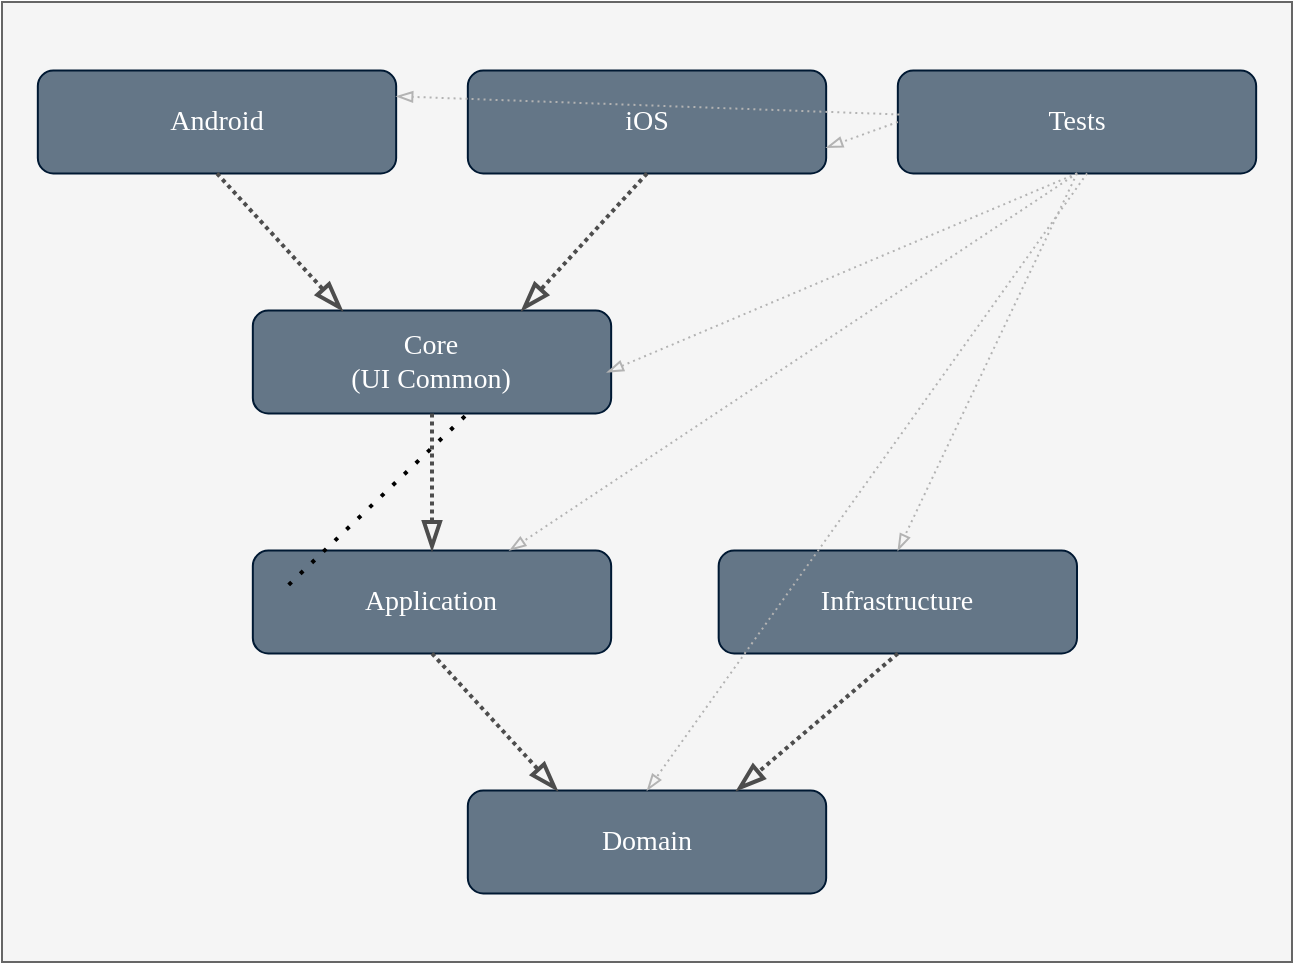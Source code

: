 <mxfile version="14.1.8" type="device"><diagram name="Page-1" id="5f0bae14-7c28-e335-631c-24af17079c00"><mxGraphModel dx="1086" dy="806" grid="0" gridSize="10" guides="1" tooltips="1" connect="1" arrows="1" fold="1" page="1" pageScale="1" pageWidth="1169" pageHeight="827" background="#ffffff" math="0" shadow="0"><root><mxCell id="0"/><mxCell id="1" parent="0"/><mxCell id="z62ORUqk7xVeTKCRv2of-10" value="" style="rounded=0;whiteSpace=wrap;html=1;strokeColor=#666666;fillColor=#f5f5f5;fontSize=9;fontColor=#333333;" parent="1" vertex="1"><mxGeometry x="280" y="120" width="645" height="480.0" as="geometry"/></mxCell><mxCell id="gTgaFrdwMnXZaDF3Cn5o-1" value="&lt;span style=&quot;text-align: left; font-size: 14px;&quot;&gt;Application&lt;/span&gt;" style="rounded=1;whiteSpace=wrap;html=1;fontFamily=Myrica M;fillColor=#647687;fontColor=#ffffff;fontSize=14;strokeColor=#001933;" parent="1" vertex="1"><mxGeometry x="405.417" y="394.286" width="179.167" height="51.429" as="geometry"/></mxCell><mxCell id="gTgaFrdwMnXZaDF3Cn5o-5" value="&lt;span style=&quot;text-align: left; font-size: 14px;&quot;&gt;Infrastructure&lt;/span&gt;" style="rounded=1;whiteSpace=wrap;html=1;fontFamily=Myrica M;fillColor=#647687;fontColor=#ffffff;fontSize=14;strokeColor=#001933;" parent="1" vertex="1"><mxGeometry x="638.333" y="394.286" width="179.167" height="51.429" as="geometry"/></mxCell><mxCell id="gTgaFrdwMnXZaDF3Cn5o-6" value="&lt;span style=&quot;text-align: left; font-size: 14px;&quot;&gt;Core&lt;br style=&quot;font-size: 14px;&quot;&gt;(UI Common)&lt;br style=&quot;font-size: 14px;&quot;&gt;&lt;/span&gt;" style="rounded=1;whiteSpace=wrap;html=1;fontFamily=Myrica M;fillColor=#647687;fontColor=#ffffff;fontSize=14;strokeColor=#001933;" parent="1" vertex="1"><mxGeometry x="405.417" y="274.286" width="179.167" height="51.429" as="geometry"/></mxCell><mxCell id="gTgaFrdwMnXZaDF3Cn5o-7" value="&lt;span style=&quot;text-align: left; font-size: 14px;&quot;&gt;Android&lt;br style=&quot;font-size: 14px;&quot;&gt;&lt;/span&gt;" style="rounded=1;whiteSpace=wrap;html=1;fontFamily=Myrica M;fillColor=#647687;fontColor=#ffffff;fontSize=14;strokeColor=#001933;" parent="1" vertex="1"><mxGeometry x="297.917" y="154.286" width="179.167" height="51.429" as="geometry"/></mxCell><mxCell id="gTgaFrdwMnXZaDF3Cn5o-8" value="&lt;span style=&quot;text-align: left; font-size: 14px;&quot;&gt;iOS&lt;br style=&quot;font-size: 14px;&quot;&gt;&lt;/span&gt;" style="rounded=1;whiteSpace=wrap;html=1;fontFamily=Myrica M;fillColor=#647687;fontColor=#ffffff;fontSize=14;strokeColor=#001933;" parent="1" vertex="1"><mxGeometry x="512.917" y="154.286" width="179.167" height="51.429" as="geometry"/></mxCell><mxCell id="gTgaFrdwMnXZaDF3Cn5o-12" value="&lt;span style=&quot;text-align: left; font-size: 14px;&quot;&gt;Domain&lt;/span&gt;" style="rounded=1;whiteSpace=wrap;html=1;fontFamily=Myrica M;fillColor=#647687;fontColor=#ffffff;fontSize=14;strokeColor=#001933;" parent="1" vertex="1"><mxGeometry x="512.917" y="514.286" width="179.167" height="51.429" as="geometry"/></mxCell><mxCell id="z62ORUqk7xVeTKCRv2of-2" style="edgeStyle=none;rounded=0;html=1;dashed=1;labelBackgroundColor=none;startArrow=none;startFill=0;startSize=10;endArrow=blockThin;endFill=0;endSize=10;fontFamily=Verdana;fontSize=11;fillColor=#d80073;strokeWidth=2;dashPattern=1 1;jumpSize=6;strokeColor=#4D4D4D;arcSize=20;exitX=0.5;exitY=1;exitDx=0;exitDy=0;entryX=0.25;entryY=0;entryDx=0;entryDy=0;" parent="1" source="gTgaFrdwMnXZaDF3Cn5o-1" target="gTgaFrdwMnXZaDF3Cn5o-12" edge="1"><mxGeometry x="280" y="120" as="geometry"><mxPoint x="835.417" y="462.857" as="sourcePoint"/><mxPoint x="557.708" y="634.286" as="targetPoint"/></mxGeometry></mxCell><mxCell id="z62ORUqk7xVeTKCRv2of-3" style="edgeStyle=none;rounded=0;html=1;dashed=1;labelBackgroundColor=none;startArrow=none;startFill=0;startSize=10;endArrow=blockThin;endFill=0;endSize=10;fontFamily=Verdana;fontSize=11;fillColor=#d80073;strokeWidth=2;dashPattern=1 1;jumpSize=6;strokeColor=#4D4D4D;arcSize=20;exitX=0.5;exitY=1;exitDx=0;exitDy=0;" parent="1" source="gTgaFrdwMnXZaDF3Cn5o-6" target="gTgaFrdwMnXZaDF3Cn5o-1" edge="1"><mxGeometry x="280" y="120" as="geometry"><mxPoint x="512.917" y="462.857" as="sourcePoint"/><mxPoint x="665.208" y="531.429" as="targetPoint"/></mxGeometry></mxCell><mxCell id="z62ORUqk7xVeTKCRv2of-4" style="edgeStyle=none;rounded=0;html=1;dashed=1;labelBackgroundColor=none;startArrow=none;startFill=0;startSize=10;endArrow=blockThin;endFill=0;endSize=10;fontFamily=Verdana;fontSize=11;fillColor=#d80073;strokeWidth=2;dashPattern=1 1;jumpSize=6;strokeColor=#4D4D4D;arcSize=20;exitX=0.5;exitY=1;exitDx=0;exitDy=0;entryX=0.75;entryY=0;entryDx=0;entryDy=0;" parent="1" source="gTgaFrdwMnXZaDF3Cn5o-8" target="gTgaFrdwMnXZaDF3Cn5o-6" edge="1"><mxGeometry x="280" y="120" as="geometry"><mxPoint x="512.917" y="342.857" as="sourcePoint"/><mxPoint x="512.917" y="411.429" as="targetPoint"/></mxGeometry></mxCell><mxCell id="39150e848f15840c-11" style="edgeStyle=none;rounded=0;html=1;dashed=1;labelBackgroundColor=none;startArrow=none;startFill=0;startSize=10;endArrow=blockThin;endFill=0;endSize=10;fontFamily=Verdana;fontSize=11;fillColor=#d80073;strokeWidth=2;dashPattern=1 1;jumpSize=6;strokeColor=#4D4D4D;arcSize=20;exitX=0.5;exitY=1;exitDx=0;exitDy=0;entryX=0.75;entryY=0;entryDx=0;entryDy=0;" parent="1" source="gTgaFrdwMnXZaDF3Cn5o-5" target="gTgaFrdwMnXZaDF3Cn5o-12" edge="1"><mxGeometry x="280" y="120" as="geometry"><mxPoint x="817.5" y="497.143" as="sourcePoint"/><mxPoint x="654.458" y="630.857" as="targetPoint"/></mxGeometry></mxCell><mxCell id="z62ORUqk7xVeTKCRv2of-5" style="edgeStyle=none;rounded=0;html=1;dashed=1;labelBackgroundColor=none;startArrow=none;startFill=0;startSize=10;endArrow=blockThin;endFill=0;endSize=10;fontFamily=Verdana;fontSize=11;fillColor=#d80073;strokeWidth=2;dashPattern=1 1;jumpSize=6;strokeColor=#4D4D4D;arcSize=20;exitX=0.5;exitY=1;exitDx=0;exitDy=0;entryX=0.25;entryY=0;entryDx=0;entryDy=0;" parent="1" source="gTgaFrdwMnXZaDF3Cn5o-7" target="gTgaFrdwMnXZaDF3Cn5o-6" edge="1"><mxGeometry x="280" y="120" as="geometry"><mxPoint x="620.417" y="222.857" as="sourcePoint"/><mxPoint x="557.708" y="291.429" as="targetPoint"/></mxGeometry></mxCell><mxCell id="PneyhKvdtwqWyGwySWwJ-1" value="&lt;span style=&quot;text-align: left; font-size: 14px;&quot;&gt;Tests&lt;br style=&quot;font-size: 14px;&quot;&gt;&lt;/span&gt;" style="rounded=1;whiteSpace=wrap;html=1;fontFamily=Myrica M;fillColor=#647687;fontColor=#ffffff;fontSize=14;strokeColor=#001933;" parent="1" vertex="1"><mxGeometry x="727.917" y="154.286" width="179.167" height="51.429" as="geometry"/></mxCell><mxCell id="PneyhKvdtwqWyGwySWwJ-2" value="" style="endArrow=none;dashed=1;html=1;dashPattern=1 3;strokeWidth=2;" parent="1" edge="1"><mxGeometry x="280" y="120" width="50" height="50" as="geometry"><mxPoint x="423.333" y="411.429" as="sourcePoint"/><mxPoint x="512.917" y="325.714" as="targetPoint"/></mxGeometry></mxCell><mxCell id="PneyhKvdtwqWyGwySWwJ-3" style="edgeStyle=none;rounded=0;html=1;dashed=1;labelBackgroundColor=none;startArrow=none;startFill=0;startSize=10;endArrow=blockThin;endFill=0;endSize=6;fontFamily=Verdana;fontSize=11;fillColor=#d80073;strokeWidth=1;jumpSize=6;arcSize=20;exitX=0.5;exitY=1;exitDx=0;exitDy=0;entryX=0.5;entryY=0;entryDx=0;entryDy=0;strokeColor=#B3B3B3;dashPattern=1 2;" parent="1" source="PneyhKvdtwqWyGwySWwJ-1" target="gTgaFrdwMnXZaDF3Cn5o-5" edge="1"><mxGeometry x="280" y="120" as="geometry"><mxPoint x="199.375" y="240.0" as="sourcePoint"/><mxPoint x="262.083" y="308.571" as="targetPoint"/></mxGeometry></mxCell><mxCell id="PneyhKvdtwqWyGwySWwJ-7" style="edgeStyle=none;rounded=0;html=1;dashed=1;labelBackgroundColor=none;startArrow=none;startFill=0;startSize=10;endArrow=blockThin;endFill=0;endSize=6;fontFamily=Verdana;fontSize=11;fillColor=#d80073;strokeWidth=1;jumpSize=6;arcSize=20;exitX=0.5;exitY=1;exitDx=0;exitDy=0;entryX=0.988;entryY=0.6;entryDx=0;entryDy=0;strokeColor=#B3B3B3;dashPattern=1 2;entryPerimeter=0;" parent="1" source="PneyhKvdtwqWyGwySWwJ-1" target="gTgaFrdwMnXZaDF3Cn5o-6" edge="1"><mxGeometry x="280" y="120" as="geometry"><mxPoint x="835.417" y="222.857" as="sourcePoint"/><mxPoint x="745.833" y="411.429" as="targetPoint"/></mxGeometry></mxCell><mxCell id="PneyhKvdtwqWyGwySWwJ-8" style="edgeStyle=none;rounded=0;html=1;dashed=1;labelBackgroundColor=none;startArrow=none;startFill=0;startSize=10;endArrow=blockThin;endFill=0;endSize=6;fontFamily=Verdana;fontSize=11;fillColor=#d80073;strokeWidth=1;jumpSize=6;arcSize=20;exitX=0.5;exitY=1;exitDx=0;exitDy=0;strokeColor=#B3B3B3;dashPattern=1 2;" parent="1" source="PneyhKvdtwqWyGwySWwJ-1" target="gTgaFrdwMnXZaDF3Cn5o-1" edge="1"><mxGeometry x="280" y="120" as="geometry"><mxPoint x="835.417" y="222.857" as="sourcePoint"/><mxPoint x="600.35" y="322.286" as="targetPoint"/></mxGeometry></mxCell><mxCell id="PneyhKvdtwqWyGwySWwJ-9" style="edgeStyle=none;rounded=0;html=1;dashed=1;labelBackgroundColor=none;startArrow=none;startFill=0;startSize=10;endArrow=blockThin;endFill=0;endSize=6;fontFamily=Verdana;fontSize=11;fillColor=#d80073;strokeWidth=1;jumpSize=6;arcSize=20;exitX=0.528;exitY=1;exitDx=0;exitDy=0;strokeColor=#B3B3B3;dashPattern=1 2;exitPerimeter=0;entryX=0.5;entryY=0;entryDx=0;entryDy=0;" parent="1" source="PneyhKvdtwqWyGwySWwJ-1" target="gTgaFrdwMnXZaDF3Cn5o-12" edge="1"><mxGeometry x="280" y="120" as="geometry"><mxPoint x="835.417" y="222.857" as="sourcePoint"/><mxPoint x="551.617" y="411.429" as="targetPoint"/></mxGeometry></mxCell><mxCell id="PneyhKvdtwqWyGwySWwJ-10" style="edgeStyle=none;rounded=0;html=1;dashed=1;labelBackgroundColor=none;startArrow=none;startFill=0;startSize=10;endArrow=blockThin;endFill=0;endSize=6;fontFamily=Verdana;fontSize=11;fillColor=#d80073;strokeWidth=1;jumpSize=6;arcSize=20;exitX=0;exitY=0.5;exitDx=0;exitDy=0;entryX=1;entryY=0.75;entryDx=0;entryDy=0;strokeColor=#B3B3B3;dashPattern=1 2;" parent="1" source="PneyhKvdtwqWyGwySWwJ-1" target="gTgaFrdwMnXZaDF3Cn5o-8" edge="1"><mxGeometry x="280" y="120" as="geometry"><mxPoint x="835.417" y="222.857" as="sourcePoint"/><mxPoint x="600.35" y="322.286" as="targetPoint"/></mxGeometry></mxCell><mxCell id="PneyhKvdtwqWyGwySWwJ-11" style="edgeStyle=none;rounded=0;html=1;dashed=1;labelBackgroundColor=none;startArrow=none;startFill=0;startSize=10;endArrow=blockThin;endFill=0;endSize=6;fontFamily=Verdana;fontSize=11;fillColor=#d80073;strokeWidth=1;jumpSize=6;arcSize=20;exitX=0.004;exitY=0.427;exitDx=0;exitDy=0;entryX=1;entryY=0.25;entryDx=0;entryDy=0;strokeColor=#B3B3B3;dashPattern=1 2;exitPerimeter=0;" parent="1" source="PneyhKvdtwqWyGwySWwJ-1" target="gTgaFrdwMnXZaDF3Cn5o-7" edge="1"><mxGeometry x="280" y="120" as="geometry"><mxPoint x="745.833" y="210" as="sourcePoint"/><mxPoint x="710.0" y="197.143" as="targetPoint"/></mxGeometry></mxCell></root></mxGraphModel></diagram></mxfile>